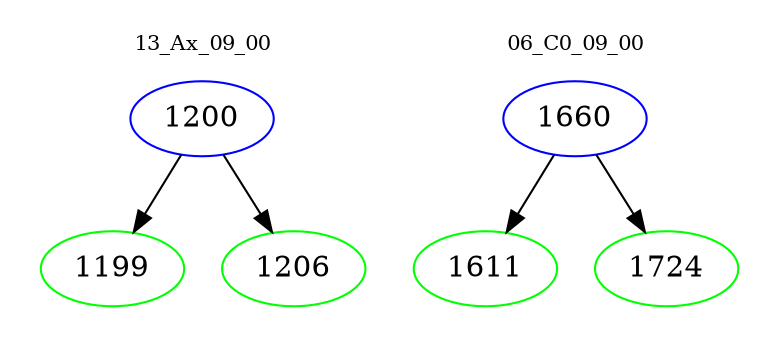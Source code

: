 digraph{
subgraph cluster_0 {
color = white
label = "13_Ax_09_00";
fontsize=10;
T0_1200 [label="1200", color="blue"]
T0_1200 -> T0_1199 [color="black"]
T0_1199 [label="1199", color="green"]
T0_1200 -> T0_1206 [color="black"]
T0_1206 [label="1206", color="green"]
}
subgraph cluster_1 {
color = white
label = "06_C0_09_00";
fontsize=10;
T1_1660 [label="1660", color="blue"]
T1_1660 -> T1_1611 [color="black"]
T1_1611 [label="1611", color="green"]
T1_1660 -> T1_1724 [color="black"]
T1_1724 [label="1724", color="green"]
}
}
